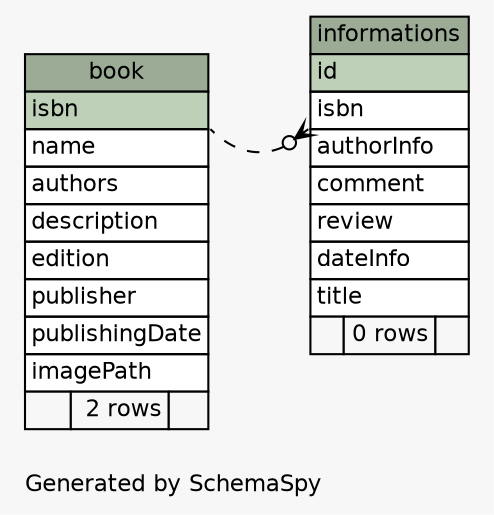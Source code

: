 // dot null on Windows 7 6.1
// SchemaSpy rev 590
digraph "largeImpliedRelationshipsDiagram" {
  graph [
    rankdir="RL"
    bgcolor="#f7f7f7"
    label="\nGenerated by SchemaSpy"
    labeljust="l"
    nodesep="0.18"
    ranksep="0.46"
    fontname="Helvetica"
    fontsize="11"
  ];
  node [
    fontname="Helvetica"
    fontsize="11"
    shape="plaintext"
  ];
  edge [
    arrowsize="0.8"
  ];
  "book" [
    label=<
    <TABLE BORDER="0" CELLBORDER="1" CELLSPACING="0" BGCOLOR="#ffffff">
      <TR><TD COLSPAN="3" BGCOLOR="#9bab96" ALIGN="CENTER">book</TD></TR>
      <TR><TD PORT="isbn" COLSPAN="3" BGCOLOR="#bed1b8" ALIGN="LEFT">isbn</TD></TR>
      <TR><TD PORT="name" COLSPAN="3" ALIGN="LEFT">name</TD></TR>
      <TR><TD PORT="authors" COLSPAN="3" ALIGN="LEFT">authors</TD></TR>
      <TR><TD PORT="description" COLSPAN="3" ALIGN="LEFT">description</TD></TR>
      <TR><TD PORT="edition" COLSPAN="3" ALIGN="LEFT">edition</TD></TR>
      <TR><TD PORT="publisher" COLSPAN="3" ALIGN="LEFT">publisher</TD></TR>
      <TR><TD PORT="publishingDate" COLSPAN="3" ALIGN="LEFT">publishingDate</TD></TR>
      <TR><TD PORT="imagePath" COLSPAN="3" ALIGN="LEFT">imagePath</TD></TR>
      <TR><TD ALIGN="LEFT" BGCOLOR="#f7f7f7">  </TD><TD ALIGN="RIGHT" BGCOLOR="#f7f7f7">2 rows</TD><TD ALIGN="RIGHT" BGCOLOR="#f7f7f7">  </TD></TR>
    </TABLE>>
    URL="tables/book.html"
    tooltip="book"
  ];
  "informations" [
    label=<
    <TABLE BORDER="0" CELLBORDER="1" CELLSPACING="0" BGCOLOR="#ffffff">
      <TR><TD COLSPAN="3" BGCOLOR="#9bab96" ALIGN="CENTER">informations</TD></TR>
      <TR><TD PORT="id" COLSPAN="3" BGCOLOR="#bed1b8" ALIGN="LEFT">id</TD></TR>
      <TR><TD PORT="isbn" COLSPAN="3" ALIGN="LEFT">isbn</TD></TR>
      <TR><TD PORT="authorInfo" COLSPAN="3" ALIGN="LEFT">authorInfo</TD></TR>
      <TR><TD PORT="comment" COLSPAN="3" ALIGN="LEFT">comment</TD></TR>
      <TR><TD PORT="review" COLSPAN="3" ALIGN="LEFT">review</TD></TR>
      <TR><TD PORT="dateInfo" COLSPAN="3" ALIGN="LEFT">dateInfo</TD></TR>
      <TR><TD PORT="title" COLSPAN="3" ALIGN="LEFT">title</TD></TR>
      <TR><TD ALIGN="LEFT" BGCOLOR="#f7f7f7">  </TD><TD ALIGN="RIGHT" BGCOLOR="#f7f7f7">0 rows</TD><TD ALIGN="RIGHT" BGCOLOR="#f7f7f7">  </TD></TR>
    </TABLE>>
    URL="tables/informations.html"
    tooltip="informations"
  ];
  "informations":"isbn":sw -> "book":"isbn":se [arrowhead=none dir=back arrowtail=crowodot style=dashed];
}
